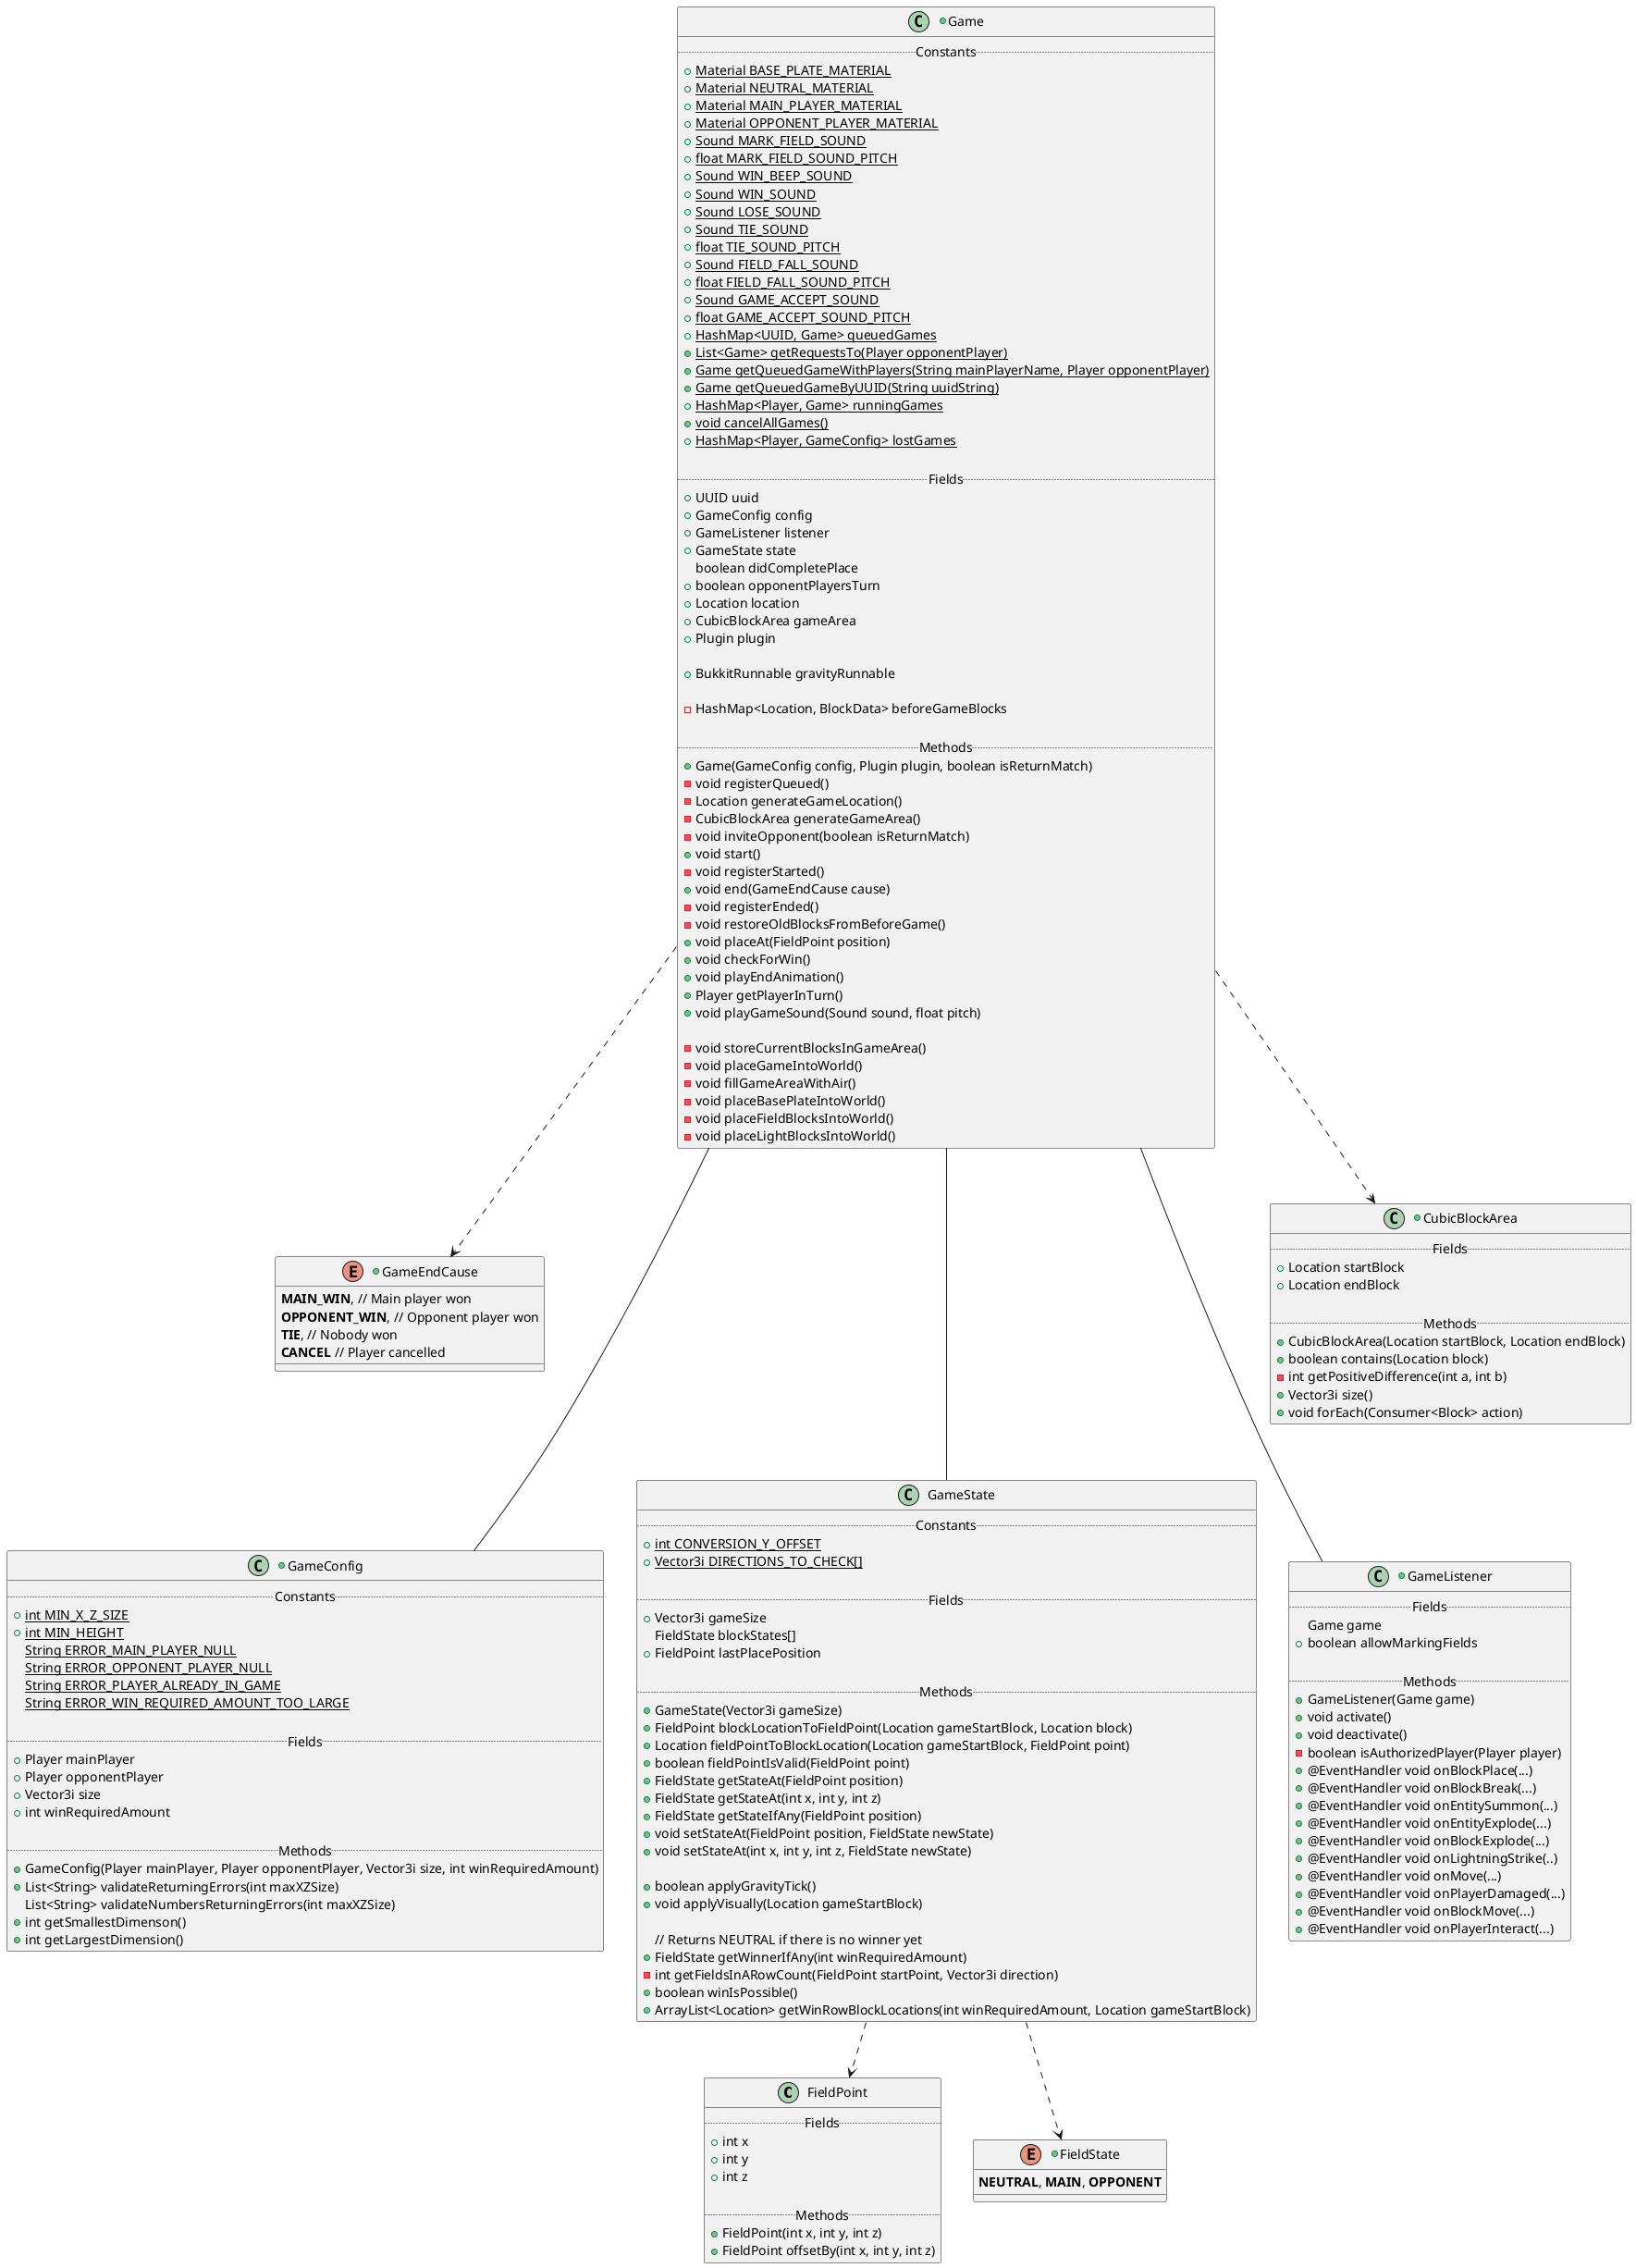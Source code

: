 @startuml

class FieldPoint {
    .. Fields..
    +int x
    +int y
    +int z
    
    .. Methods ..
    +FieldPoint(int x, int y, int z)
    +FieldPoint offsetBy(int x, int y, int z)
}

+enum GameEndCause {
    <b>MAIN_WIN</b>, // Main player won
    <b>OPPONENT_WIN</b>, // Opponent player won
    <b>TIE</b>, // Nobody won
    <b>CANCEL</b> // Player cancelled
}

+class Game {
    .. Constants ..
    +{static}Material BASE_PLATE_MATERIAL
    +{static}Material NEUTRAL_MATERIAL
    +{static}Material MAIN_PLAYER_MATERIAL
    +{static}Material OPPONENT_PLAYER_MATERIAL
    +{static}Sound MARK_FIELD_SOUND
    +{static}float MARK_FIELD_SOUND_PITCH
    +{static}Sound WIN_BEEP_SOUND
    +{static}Sound WIN_SOUND
    +{static}Sound LOSE_SOUND
    +{static}Sound TIE_SOUND
    +{static}float TIE_SOUND_PITCH
    +{static}Sound FIELD_FALL_SOUND
    +{static}float FIELD_FALL_SOUND_PITCH
    +{static}Sound GAME_ACCEPT_SOUND
    +{static}float GAME_ACCEPT_SOUND_PITCH
    +{static}HashMap<UUID, Game> queuedGames
    +{static}List<Game> getRequestsTo(Player opponentPlayer)
    +{static}Game getQueuedGameWithPlayers(String mainPlayerName, Player opponentPlayer) /' For use in CommandTicTacToeAccept.java '/
    +{static}Game getQueuedGameByUUID(String uuidString) /' For use in CommandTicTacToeAccept.java '/
    +{static}HashMap<Player, Game> runningGames
    +{static}void cancelAllGames() /' Cancels games, clears runningGames '/
    +{static}HashMap<Player, GameConfig> lostGames
    
    .. Fields ..
    +UUID uuid
	+GameConfig config
    +GameListener listener
    +GameState state /' Stores the marked fields in a separate positioning system '/
    boolean didCompletePlace
    +boolean opponentPlayersTurn /' Whose turn it is! '/
    +Location location /' Start block location; stores world '/
    +CubicBlockArea gameArea /' Set in contructor '/
    +Plugin plugin /' Used for listener and for placing blocks '/
    
    +BukkitRunnable gravityRunnable
    
    -HashMap<Location, BlockData> beforeGameBlocks
    
    .. Methods ..
    +Game(GameConfig config, Plugin plugin, boolean isReturnMatch)
    -void registerQueued()
    -Location generateGameLocation() /' Based on the main player's facing '/
    -CubicBlockArea generateGameArea() /' Based on the game's size and the main player's location '/
    -void inviteOpponent(boolean isReturnMatch) /' Calls start() when accepted '/
    +void start() /' Starts the game and places the blocks; activates the listener '/
    -void registerStarted() /' Configures the static HashMaps! '/
    +void end(GameEndCause cause) /' Ends the game and removes the blocks; deactivates the listener '/
    -void registerEnded() /' Configured the static HashMaps! '/
    -void restoreOldBlocksFromBeforeGame() /' Restores the blocks to how they were before this game started (as stored in Game::beforeGameBlocks) '/
    +void placeAt(FieldPoint position) /' Called when the current player marks a field; checks for win and changes the turn '/
    +void checkForWin() /' Called when falling is done '/
    +void playEndAnimation()
    +Player getPlayerInTurn()
    +void playGameSound(Sound sound, float pitch) /' Plays a sound to both config players! '/
    
    /' BUILDING THE GAME '/
    -void storeCurrentBlocksInGameArea()
    -void placeGameIntoWorld()
    -void fillGameAreaWithAir()
    -void placeBasePlateIntoWorld()
    -void placeFieldBlocksIntoWorld()
    -void placeLightBlocksIntoWorld()
}


+class GameConfig {
    .. Constants ..
    +{static}int MIN_X_Z_SIZE
    +{static}int MIN_HEIGHT
    {static}String ERROR_MAIN_PLAYER_NULL
    {static}String ERROR_OPPONENT_PLAYER_NULL
    {static}String ERROR_PLAYER_ALREADY_IN_GAME
    {static}String ERROR_WIN_REQUIRED_AMOUNT_TOO_LARGE
    
    .. Fields ..
    +Player mainPlayer
    +Player opponentPlayer
    +Vector3i size
    +int winRequiredAmount
    
    .. Methods ..
    +GameConfig(Player mainPlayer, Player opponentPlayer, Vector3i size, int winRequiredAmount)
    +List<String> validateReturningErrors(int maxXZSize) /' Returns a list of errors in the config! Empty means OK '/
    List<String> validateNumbersReturningErrors(int maxXZSize) /' sub-part of validateReturningErrors() '/
    +int getSmallestDimenson()
    +int getLargestDimension()
}


+enum FieldState {
    <b>NEUTRAL</b>, <b>MAIN</b>, <b>OPPONENT</b>
}

class GameState {
    .. Constants ..
    +{static}int CONVERSION_Y_OFFSET
    +{static}Vector3i DIRECTIONS_TO_CHECK[]
    
    .. Fields ..
    +Vector3i gameSize
    FieldState blockStates[]
    +FieldPoint lastPlacePosition
    
    .. Methods ..
    +GameState(Vector3i gameSize) /' Sizes the array and fills it with FieldState.NEUTRAL '/
    +FieldPoint blockLocationToFieldPoint(Location gameStartBlock, Location block) /' /!\ CHECK FOR WORLD '/
    +Location fieldPointToBlockLocation(Location gameStartBlock, FieldPoint point) /' /!\ SET WORLD '/
    +boolean fieldPointIsValid(FieldPoint point) /' Returns true if the given FieldPoint is contained in this game (regarding the size!) '/
    +FieldState getStateAt(FieldPoint position)
    +FieldState getStateAt(int x, int y, int z)
    +FieldState getStateIfAny(FieldPoint position) /' NEUTRAL on exception '/
    +void setStateAt(FieldPoint position, FieldState newState)
    +void setStateAt(int x, int y, int z, FieldState newState)
    
    +boolean applyGravityTick() /' Makes all blocks in air fall by one '/
    +void applyVisually(Location gameStartBlock) /' Updates in-world blocks to match the state '/
    
    // Returns NEUTRAL if there is no winner yet
    +FieldState getWinnerIfAny(int winRequiredAmount) /' Returns NEUTRAL for no winner yet '/
    -int getFieldsInARowCount(FieldPoint startPoint, Vector3i direction) /' Counts how many fields, starting from *startPoint* and going into *direction*, have the same state. Immediate return if the state at *startPoint* == *FieldState.NEUTRAL* '/
    +boolean winIsPossible() /' Whether (false) or not (true) to cancel the game '/
    +ArrayList<Location> getWinRowBlockLocations(int winRequiredAmount, Location gameStartBlock) /' Returns the Locations of the Blocks used to win the game '/
}

+class GameListener {
    .. Fields ..
    Game game
    +boolean allowMarkingFields
    
    .. Methods ..
    +GameListener(Game game)
    +void activate()
    +void deactivate()
    -boolean isAuthorizedPlayer(Player player)
    +@EventHandler void onBlockPlace(...) /' BlockPlaceEvent '/
    +@EventHandler void onBlockBreak(...) /' BlockBreakEvent '/
    +@EventHandler void onEntitySummon(...) /' EntitySpawnEvent '/
    +@EventHandler void onEntityExplode(...) /' EntityExplodeEvent '/
    +@EventHandler void onBlockExplode(...) /' BlockExplodeEvent '/
    +@EventHandler void onLightningStrike(..) /' LightningStrikeEvent '/
    +@EventHandler void onMove(...) /' PlayerMoveEvent '/
    +@EventHandler void onPlayerDamaged(...) /' EntityDamageByEntityEvent '/
    +@EventHandler void onBlockMove(...) /' BlockFromToEvent '/
    +@EventHandler void onPlayerInteract(...) /' PlayerInteractEvent '/
}


+class CubicBlockArea {
    .. Fields ..
    +Location startBlock
    +Location endBlock

    .. Methods ..
    +CubicBlockArea(Location startBlock, Location endBlock)
    +boolean contains(Location block)
    -int getPositiveDifference(int a, int b)
    +Vector3i size()
    +void forEach(Consumer<Block> action) /' Executes *action* for every block in the area!! '/
}

Game --- GameConfig
Game --- GameListener
Game ..> CubicBlockArea
Game ..> GameEndCause

GameState ..> FieldPoint
GameState ..> FieldState
Game --- GameState

@enduml
